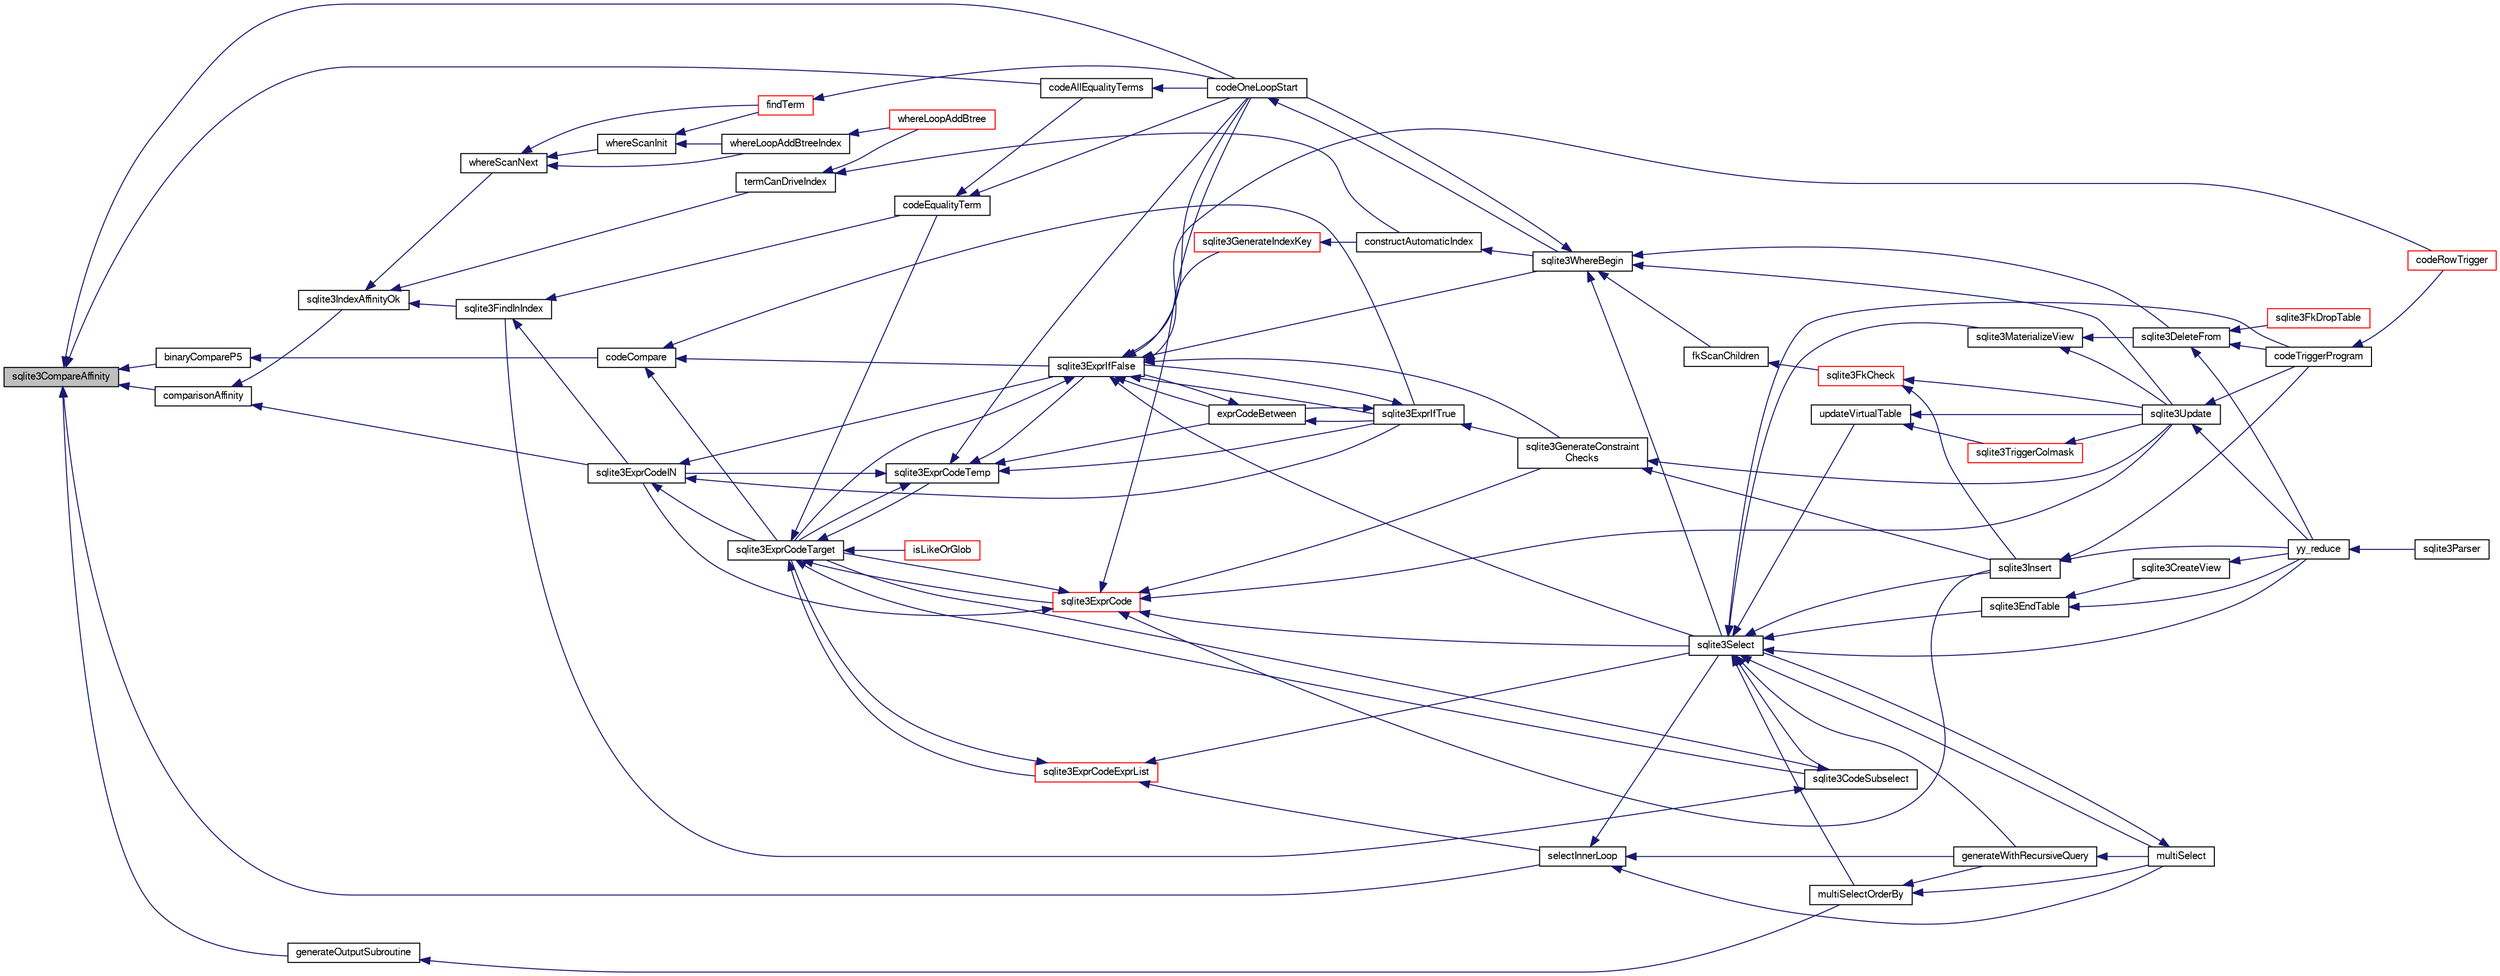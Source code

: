 digraph "sqlite3CompareAffinity"
{
  edge [fontname="FreeSans",fontsize="10",labelfontname="FreeSans",labelfontsize="10"];
  node [fontname="FreeSans",fontsize="10",shape=record];
  rankdir="LR";
  Node480839 [label="sqlite3CompareAffinity",height=0.2,width=0.4,color="black", fillcolor="grey75", style="filled", fontcolor="black"];
  Node480839 -> Node480840 [dir="back",color="midnightblue",fontsize="10",style="solid",fontname="FreeSans"];
  Node480840 [label="comparisonAffinity",height=0.2,width=0.4,color="black", fillcolor="white", style="filled",URL="$sqlite3_8c.html#a288a61b5d72d6974ed9b0bb4f57f45ac"];
  Node480840 -> Node480841 [dir="back",color="midnightblue",fontsize="10",style="solid",fontname="FreeSans"];
  Node480841 [label="sqlite3IndexAffinityOk",height=0.2,width=0.4,color="black", fillcolor="white", style="filled",URL="$sqlite3_8c.html#a9d43a9db81f31f7473f7ca11fd823900"];
  Node480841 -> Node480842 [dir="back",color="midnightblue",fontsize="10",style="solid",fontname="FreeSans"];
  Node480842 [label="sqlite3FindInIndex",height=0.2,width=0.4,color="black", fillcolor="white", style="filled",URL="$sqlite3_8c.html#af7d8c56ab0231f44bb5f87b3fafeffb2"];
  Node480842 -> Node480843 [dir="back",color="midnightblue",fontsize="10",style="solid",fontname="FreeSans"];
  Node480843 [label="sqlite3ExprCodeIN",height=0.2,width=0.4,color="black", fillcolor="white", style="filled",URL="$sqlite3_8c.html#ad9cf4f5b5ffb90c24a4a0900c8626193"];
  Node480843 -> Node480844 [dir="back",color="midnightblue",fontsize="10",style="solid",fontname="FreeSans"];
  Node480844 [label="sqlite3ExprCodeTarget",height=0.2,width=0.4,color="black", fillcolor="white", style="filled",URL="$sqlite3_8c.html#a4f308397a0a3ed299ed31aaa1ae2a293"];
  Node480844 -> Node480845 [dir="back",color="midnightblue",fontsize="10",style="solid",fontname="FreeSans"];
  Node480845 [label="sqlite3CodeSubselect",height=0.2,width=0.4,color="black", fillcolor="white", style="filled",URL="$sqlite3_8c.html#aa69b46d2204a1d1b110107a1be12ee0c"];
  Node480845 -> Node480842 [dir="back",color="midnightblue",fontsize="10",style="solid",fontname="FreeSans"];
  Node480845 -> Node480844 [dir="back",color="midnightblue",fontsize="10",style="solid",fontname="FreeSans"];
  Node480844 -> Node480846 [dir="back",color="midnightblue",fontsize="10",style="solid",fontname="FreeSans"];
  Node480846 [label="sqlite3ExprCodeTemp",height=0.2,width=0.4,color="black", fillcolor="white", style="filled",URL="$sqlite3_8c.html#a3bc5c1ccb3c5851847e2aeb4a84ae1fc"];
  Node480846 -> Node480843 [dir="back",color="midnightblue",fontsize="10",style="solid",fontname="FreeSans"];
  Node480846 -> Node480844 [dir="back",color="midnightblue",fontsize="10",style="solid",fontname="FreeSans"];
  Node480846 -> Node480847 [dir="back",color="midnightblue",fontsize="10",style="solid",fontname="FreeSans"];
  Node480847 [label="exprCodeBetween",height=0.2,width=0.4,color="black", fillcolor="white", style="filled",URL="$sqlite3_8c.html#abd053493214542bca8f406f42145d173"];
  Node480847 -> Node480848 [dir="back",color="midnightblue",fontsize="10",style="solid",fontname="FreeSans"];
  Node480848 [label="sqlite3ExprIfTrue",height=0.2,width=0.4,color="black", fillcolor="white", style="filled",URL="$sqlite3_8c.html#ad93a55237c23e1b743ab1f59df1a1444"];
  Node480848 -> Node480847 [dir="back",color="midnightblue",fontsize="10",style="solid",fontname="FreeSans"];
  Node480848 -> Node480849 [dir="back",color="midnightblue",fontsize="10",style="solid",fontname="FreeSans"];
  Node480849 [label="sqlite3ExprIfFalse",height=0.2,width=0.4,color="black", fillcolor="white", style="filled",URL="$sqlite3_8c.html#af97ecccb5d56e321e118414b08f65b71"];
  Node480849 -> Node480844 [dir="back",color="midnightblue",fontsize="10",style="solid",fontname="FreeSans"];
  Node480849 -> Node480847 [dir="back",color="midnightblue",fontsize="10",style="solid",fontname="FreeSans"];
  Node480849 -> Node480848 [dir="back",color="midnightblue",fontsize="10",style="solid",fontname="FreeSans"];
  Node480849 -> Node480850 [dir="back",color="midnightblue",fontsize="10",style="solid",fontname="FreeSans"];
  Node480850 [label="sqlite3GenerateIndexKey",height=0.2,width=0.4,color="red", fillcolor="white", style="filled",URL="$sqlite3_8c.html#ab85ac93d5c5e6760f45f07897be7f272"];
  Node480850 -> Node480878 [dir="back",color="midnightblue",fontsize="10",style="solid",fontname="FreeSans"];
  Node480878 [label="constructAutomaticIndex",height=0.2,width=0.4,color="black", fillcolor="white", style="filled",URL="$sqlite3_8c.html#aad43d38bc718f4c8e8d0dd8f33ed526f"];
  Node480878 -> Node480879 [dir="back",color="midnightblue",fontsize="10",style="solid",fontname="FreeSans"];
  Node480879 [label="sqlite3WhereBegin",height=0.2,width=0.4,color="black", fillcolor="white", style="filled",URL="$sqlite3_8c.html#acad049f5c9a96a8118cffd5e5ce89f7c"];
  Node480879 -> Node480864 [dir="back",color="midnightblue",fontsize="10",style="solid",fontname="FreeSans"];
  Node480864 [label="sqlite3DeleteFrom",height=0.2,width=0.4,color="black", fillcolor="white", style="filled",URL="$sqlite3_8c.html#ab9b4b45349188b49eabb23f94608a091"];
  Node480864 -> Node480865 [dir="back",color="midnightblue",fontsize="10",style="solid",fontname="FreeSans"];
  Node480865 [label="sqlite3FkDropTable",height=0.2,width=0.4,color="red", fillcolor="white", style="filled",URL="$sqlite3_8c.html#a1218c6fc74e89152ceaa4760e82f5ef9"];
  Node480864 -> Node480867 [dir="back",color="midnightblue",fontsize="10",style="solid",fontname="FreeSans"];
  Node480867 [label="codeTriggerProgram",height=0.2,width=0.4,color="black", fillcolor="white", style="filled",URL="$sqlite3_8c.html#a120801f59d9281d201d2ff4b2606836e"];
  Node480867 -> Node480868 [dir="back",color="midnightblue",fontsize="10",style="solid",fontname="FreeSans"];
  Node480868 [label="codeRowTrigger",height=0.2,width=0.4,color="red", fillcolor="white", style="filled",URL="$sqlite3_8c.html#a463cea5aaaf388b560b206570a0022fc"];
  Node480864 -> Node480854 [dir="back",color="midnightblue",fontsize="10",style="solid",fontname="FreeSans"];
  Node480854 [label="yy_reduce",height=0.2,width=0.4,color="black", fillcolor="white", style="filled",URL="$sqlite3_8c.html#a7c419a9b25711c666a9a2449ef377f14"];
  Node480854 -> Node480855 [dir="back",color="midnightblue",fontsize="10",style="solid",fontname="FreeSans"];
  Node480855 [label="sqlite3Parser",height=0.2,width=0.4,color="black", fillcolor="white", style="filled",URL="$sqlite3_8c.html#a0327d71a5fabe0b6a343d78a2602e72a"];
  Node480879 -> Node480880 [dir="back",color="midnightblue",fontsize="10",style="solid",fontname="FreeSans"];
  Node480880 [label="fkScanChildren",height=0.2,width=0.4,color="black", fillcolor="white", style="filled",URL="$sqlite3_8c.html#a67c9dcb484336b3155e7a82a037d4691"];
  Node480880 -> Node480881 [dir="back",color="midnightblue",fontsize="10",style="solid",fontname="FreeSans"];
  Node480881 [label="sqlite3FkCheck",height=0.2,width=0.4,color="red", fillcolor="white", style="filled",URL="$sqlite3_8c.html#aa38fb76c7d6f48f19772877a41703b92"];
  Node480881 -> Node480874 [dir="back",color="midnightblue",fontsize="10",style="solid",fontname="FreeSans"];
  Node480874 [label="sqlite3Insert",height=0.2,width=0.4,color="black", fillcolor="white", style="filled",URL="$sqlite3_8c.html#a5b17c9c2000bae6bdff8e6be48d7dc2b"];
  Node480874 -> Node480867 [dir="back",color="midnightblue",fontsize="10",style="solid",fontname="FreeSans"];
  Node480874 -> Node480854 [dir="back",color="midnightblue",fontsize="10",style="solid",fontname="FreeSans"];
  Node480881 -> Node480872 [dir="back",color="midnightblue",fontsize="10",style="solid",fontname="FreeSans"];
  Node480872 [label="sqlite3Update",height=0.2,width=0.4,color="black", fillcolor="white", style="filled",URL="$sqlite3_8c.html#ac5aa67c46e8cc8174566fabe6809fafa"];
  Node480872 -> Node480867 [dir="back",color="midnightblue",fontsize="10",style="solid",fontname="FreeSans"];
  Node480872 -> Node480854 [dir="back",color="midnightblue",fontsize="10",style="solid",fontname="FreeSans"];
  Node480879 -> Node480882 [dir="back",color="midnightblue",fontsize="10",style="solid",fontname="FreeSans"];
  Node480882 [label="sqlite3Select",height=0.2,width=0.4,color="black", fillcolor="white", style="filled",URL="$sqlite3_8c.html#a2465ee8c956209ba4b272477b7c21a45"];
  Node480882 -> Node480845 [dir="back",color="midnightblue",fontsize="10",style="solid",fontname="FreeSans"];
  Node480882 -> Node480857 [dir="back",color="midnightblue",fontsize="10",style="solid",fontname="FreeSans"];
  Node480857 [label="sqlite3EndTable",height=0.2,width=0.4,color="black", fillcolor="white", style="filled",URL="$sqlite3_8c.html#a7b5f2c66c0f0b6f819d970ca389768b0"];
  Node480857 -> Node480858 [dir="back",color="midnightblue",fontsize="10",style="solid",fontname="FreeSans"];
  Node480858 [label="sqlite3CreateView",height=0.2,width=0.4,color="black", fillcolor="white", style="filled",URL="$sqlite3_8c.html#a9d85cb00ff71dee5cd9a019503a6982e"];
  Node480858 -> Node480854 [dir="back",color="midnightblue",fontsize="10",style="solid",fontname="FreeSans"];
  Node480857 -> Node480854 [dir="back",color="midnightblue",fontsize="10",style="solid",fontname="FreeSans"];
  Node480882 -> Node480883 [dir="back",color="midnightblue",fontsize="10",style="solid",fontname="FreeSans"];
  Node480883 [label="sqlite3MaterializeView",height=0.2,width=0.4,color="black", fillcolor="white", style="filled",URL="$sqlite3_8c.html#a4557984b0b75f998fb0c3f231c9b1def"];
  Node480883 -> Node480864 [dir="back",color="midnightblue",fontsize="10",style="solid",fontname="FreeSans"];
  Node480883 -> Node480872 [dir="back",color="midnightblue",fontsize="10",style="solid",fontname="FreeSans"];
  Node480882 -> Node480874 [dir="back",color="midnightblue",fontsize="10",style="solid",fontname="FreeSans"];
  Node480882 -> Node480884 [dir="back",color="midnightblue",fontsize="10",style="solid",fontname="FreeSans"];
  Node480884 [label="generateWithRecursiveQuery",height=0.2,width=0.4,color="black", fillcolor="white", style="filled",URL="$sqlite3_8c.html#ade2c3663fa9c3b9676507984b9483942"];
  Node480884 -> Node480885 [dir="back",color="midnightblue",fontsize="10",style="solid",fontname="FreeSans"];
  Node480885 [label="multiSelect",height=0.2,width=0.4,color="black", fillcolor="white", style="filled",URL="$sqlite3_8c.html#a6456c61f3d9b2389738753cedfa24fa7"];
  Node480885 -> Node480882 [dir="back",color="midnightblue",fontsize="10",style="solid",fontname="FreeSans"];
  Node480882 -> Node480885 [dir="back",color="midnightblue",fontsize="10",style="solid",fontname="FreeSans"];
  Node480882 -> Node480886 [dir="back",color="midnightblue",fontsize="10",style="solid",fontname="FreeSans"];
  Node480886 [label="multiSelectOrderBy",height=0.2,width=0.4,color="black", fillcolor="white", style="filled",URL="$sqlite3_8c.html#afcdb8488c6f4dfdadaf9f04bca35b808"];
  Node480886 -> Node480884 [dir="back",color="midnightblue",fontsize="10",style="solid",fontname="FreeSans"];
  Node480886 -> Node480885 [dir="back",color="midnightblue",fontsize="10",style="solid",fontname="FreeSans"];
  Node480882 -> Node480867 [dir="back",color="midnightblue",fontsize="10",style="solid",fontname="FreeSans"];
  Node480882 -> Node480887 [dir="back",color="midnightblue",fontsize="10",style="solid",fontname="FreeSans"];
  Node480887 [label="updateVirtualTable",height=0.2,width=0.4,color="black", fillcolor="white", style="filled",URL="$sqlite3_8c.html#a740220531db9293c39a2cdd7da3f74e1"];
  Node480887 -> Node480875 [dir="back",color="midnightblue",fontsize="10",style="solid",fontname="FreeSans"];
  Node480875 [label="sqlite3TriggerColmask",height=0.2,width=0.4,color="red", fillcolor="white", style="filled",URL="$sqlite3_8c.html#acace8e99e37ae5e84ea03c65e820c540"];
  Node480875 -> Node480872 [dir="back",color="midnightblue",fontsize="10",style="solid",fontname="FreeSans"];
  Node480887 -> Node480872 [dir="back",color="midnightblue",fontsize="10",style="solid",fontname="FreeSans"];
  Node480882 -> Node480854 [dir="back",color="midnightblue",fontsize="10",style="solid",fontname="FreeSans"];
  Node480879 -> Node480872 [dir="back",color="midnightblue",fontsize="10",style="solid",fontname="FreeSans"];
  Node480879 -> Node480888 [dir="back",color="midnightblue",fontsize="10",style="solid",fontname="FreeSans"];
  Node480888 [label="codeOneLoopStart",height=0.2,width=0.4,color="black", fillcolor="white", style="filled",URL="$sqlite3_8c.html#aa868875120b151c169cc79139ed6e008"];
  Node480888 -> Node480879 [dir="back",color="midnightblue",fontsize="10",style="solid",fontname="FreeSans"];
  Node480849 -> Node480876 [dir="back",color="midnightblue",fontsize="10",style="solid",fontname="FreeSans"];
  Node480876 [label="sqlite3GenerateConstraint\lChecks",height=0.2,width=0.4,color="black", fillcolor="white", style="filled",URL="$sqlite3_8c.html#aef639c1e6a0c0a67ca6e7690ad931bd2"];
  Node480876 -> Node480874 [dir="back",color="midnightblue",fontsize="10",style="solid",fontname="FreeSans"];
  Node480876 -> Node480872 [dir="back",color="midnightblue",fontsize="10",style="solid",fontname="FreeSans"];
  Node480849 -> Node480882 [dir="back",color="midnightblue",fontsize="10",style="solid",fontname="FreeSans"];
  Node480849 -> Node480868 [dir="back",color="midnightblue",fontsize="10",style="solid",fontname="FreeSans"];
  Node480849 -> Node480888 [dir="back",color="midnightblue",fontsize="10",style="solid",fontname="FreeSans"];
  Node480849 -> Node480879 [dir="back",color="midnightblue",fontsize="10",style="solid",fontname="FreeSans"];
  Node480848 -> Node480876 [dir="back",color="midnightblue",fontsize="10",style="solid",fontname="FreeSans"];
  Node480847 -> Node480849 [dir="back",color="midnightblue",fontsize="10",style="solid",fontname="FreeSans"];
  Node480846 -> Node480848 [dir="back",color="midnightblue",fontsize="10",style="solid",fontname="FreeSans"];
  Node480846 -> Node480849 [dir="back",color="midnightblue",fontsize="10",style="solid",fontname="FreeSans"];
  Node480846 -> Node480888 [dir="back",color="midnightblue",fontsize="10",style="solid",fontname="FreeSans"];
  Node480844 -> Node480889 [dir="back",color="midnightblue",fontsize="10",style="solid",fontname="FreeSans"];
  Node480889 [label="sqlite3ExprCode",height=0.2,width=0.4,color="red", fillcolor="white", style="filled",URL="$sqlite3_8c.html#a75f270fb0b111b86924cca4ea507b417"];
  Node480889 -> Node480843 [dir="back",color="midnightblue",fontsize="10",style="solid",fontname="FreeSans"];
  Node480889 -> Node480844 [dir="back",color="midnightblue",fontsize="10",style="solid",fontname="FreeSans"];
  Node480889 -> Node480874 [dir="back",color="midnightblue",fontsize="10",style="solid",fontname="FreeSans"];
  Node480889 -> Node480876 [dir="back",color="midnightblue",fontsize="10",style="solid",fontname="FreeSans"];
  Node480889 -> Node480882 [dir="back",color="midnightblue",fontsize="10",style="solid",fontname="FreeSans"];
  Node480889 -> Node480872 [dir="back",color="midnightblue",fontsize="10",style="solid",fontname="FreeSans"];
  Node480889 -> Node480888 [dir="back",color="midnightblue",fontsize="10",style="solid",fontname="FreeSans"];
  Node480844 -> Node480898 [dir="back",color="midnightblue",fontsize="10",style="solid",fontname="FreeSans"];
  Node480898 [label="sqlite3ExprCodeExprList",height=0.2,width=0.4,color="red", fillcolor="white", style="filled",URL="$sqlite3_8c.html#a05b2b3dc3de7565de24eb3a2ff4e9566"];
  Node480898 -> Node480844 [dir="back",color="midnightblue",fontsize="10",style="solid",fontname="FreeSans"];
  Node480898 -> Node480900 [dir="back",color="midnightblue",fontsize="10",style="solid",fontname="FreeSans"];
  Node480900 [label="selectInnerLoop",height=0.2,width=0.4,color="black", fillcolor="white", style="filled",URL="$sqlite3_8c.html#ababe0933661ebe67eb0e6074bb1fd411"];
  Node480900 -> Node480884 [dir="back",color="midnightblue",fontsize="10",style="solid",fontname="FreeSans"];
  Node480900 -> Node480885 [dir="back",color="midnightblue",fontsize="10",style="solid",fontname="FreeSans"];
  Node480900 -> Node480882 [dir="back",color="midnightblue",fontsize="10",style="solid",fontname="FreeSans"];
  Node480898 -> Node480882 [dir="back",color="midnightblue",fontsize="10",style="solid",fontname="FreeSans"];
  Node480844 -> Node480901 [dir="back",color="midnightblue",fontsize="10",style="solid",fontname="FreeSans"];
  Node480901 [label="isLikeOrGlob",height=0.2,width=0.4,color="red", fillcolor="white", style="filled",URL="$sqlite3_8c.html#a6c38e495198bf8976f68d1a6ebd74a50"];
  Node480844 -> Node480910 [dir="back",color="midnightblue",fontsize="10",style="solid",fontname="FreeSans"];
  Node480910 [label="codeEqualityTerm",height=0.2,width=0.4,color="black", fillcolor="white", style="filled",URL="$sqlite3_8c.html#ad88a57073f031452c9843e97f15acc47"];
  Node480910 -> Node480911 [dir="back",color="midnightblue",fontsize="10",style="solid",fontname="FreeSans"];
  Node480911 [label="codeAllEqualityTerms",height=0.2,width=0.4,color="black", fillcolor="white", style="filled",URL="$sqlite3_8c.html#a3095598b812500a4efe41bf17cd49381"];
  Node480911 -> Node480888 [dir="back",color="midnightblue",fontsize="10",style="solid",fontname="FreeSans"];
  Node480910 -> Node480888 [dir="back",color="midnightblue",fontsize="10",style="solid",fontname="FreeSans"];
  Node480843 -> Node480848 [dir="back",color="midnightblue",fontsize="10",style="solid",fontname="FreeSans"];
  Node480843 -> Node480849 [dir="back",color="midnightblue",fontsize="10",style="solid",fontname="FreeSans"];
  Node480842 -> Node480910 [dir="back",color="midnightblue",fontsize="10",style="solid",fontname="FreeSans"];
  Node480841 -> Node480912 [dir="back",color="midnightblue",fontsize="10",style="solid",fontname="FreeSans"];
  Node480912 [label="whereScanNext",height=0.2,width=0.4,color="black", fillcolor="white", style="filled",URL="$sqlite3_8c.html#a9e9c2943f8e78b0d225912d165bdaee2"];
  Node480912 -> Node480913 [dir="back",color="midnightblue",fontsize="10",style="solid",fontname="FreeSans"];
  Node480913 [label="whereScanInit",height=0.2,width=0.4,color="black", fillcolor="white", style="filled",URL="$sqlite3_8c.html#ab7a6bce9b1760a3db93cca329216e5c9"];
  Node480913 -> Node480903 [dir="back",color="midnightblue",fontsize="10",style="solid",fontname="FreeSans"];
  Node480903 [label="findTerm",height=0.2,width=0.4,color="red", fillcolor="white", style="filled",URL="$sqlite3_8c.html#af26eb1eed85001fcf29fa189b631ac4b"];
  Node480903 -> Node480888 [dir="back",color="midnightblue",fontsize="10",style="solid",fontname="FreeSans"];
  Node480913 -> Node480914 [dir="back",color="midnightblue",fontsize="10",style="solid",fontname="FreeSans"];
  Node480914 [label="whereLoopAddBtreeIndex",height=0.2,width=0.4,color="black", fillcolor="white", style="filled",URL="$sqlite3_8c.html#abde05643b060182010b7eb8098125a05"];
  Node480914 -> Node480915 [dir="back",color="midnightblue",fontsize="10",style="solid",fontname="FreeSans"];
  Node480915 [label="whereLoopAddBtree",height=0.2,width=0.4,color="red", fillcolor="white", style="filled",URL="$sqlite3_8c.html#aefe415538d2f9e200227977d2edaab3b"];
  Node480912 -> Node480903 [dir="back",color="midnightblue",fontsize="10",style="solid",fontname="FreeSans"];
  Node480912 -> Node480914 [dir="back",color="midnightblue",fontsize="10",style="solid",fontname="FreeSans"];
  Node480841 -> Node480918 [dir="back",color="midnightblue",fontsize="10",style="solid",fontname="FreeSans"];
  Node480918 [label="termCanDriveIndex",height=0.2,width=0.4,color="black", fillcolor="white", style="filled",URL="$sqlite3_8c.html#a79946a4dbe21d8d71465f16e89d7dd1c"];
  Node480918 -> Node480878 [dir="back",color="midnightblue",fontsize="10",style="solid",fontname="FreeSans"];
  Node480918 -> Node480915 [dir="back",color="midnightblue",fontsize="10",style="solid",fontname="FreeSans"];
  Node480840 -> Node480843 [dir="back",color="midnightblue",fontsize="10",style="solid",fontname="FreeSans"];
  Node480839 -> Node480919 [dir="back",color="midnightblue",fontsize="10",style="solid",fontname="FreeSans"];
  Node480919 [label="binaryCompareP5",height=0.2,width=0.4,color="black", fillcolor="white", style="filled",URL="$sqlite3_8c.html#a5f42574a5d9dbf7676234b08f17dcb23"];
  Node480919 -> Node480920 [dir="back",color="midnightblue",fontsize="10",style="solid",fontname="FreeSans"];
  Node480920 [label="codeCompare",height=0.2,width=0.4,color="black", fillcolor="white", style="filled",URL="$sqlite3_8c.html#a8cca26a71db22ffabf292736aefd31a9"];
  Node480920 -> Node480844 [dir="back",color="midnightblue",fontsize="10",style="solid",fontname="FreeSans"];
  Node480920 -> Node480848 [dir="back",color="midnightblue",fontsize="10",style="solid",fontname="FreeSans"];
  Node480920 -> Node480849 [dir="back",color="midnightblue",fontsize="10",style="solid",fontname="FreeSans"];
  Node480839 -> Node480900 [dir="back",color="midnightblue",fontsize="10",style="solid",fontname="FreeSans"];
  Node480839 -> Node480921 [dir="back",color="midnightblue",fontsize="10",style="solid",fontname="FreeSans"];
  Node480921 [label="generateOutputSubroutine",height=0.2,width=0.4,color="black", fillcolor="white", style="filled",URL="$sqlite3_8c.html#a726cb50d2916b29ad5dc1e51f635af25"];
  Node480921 -> Node480886 [dir="back",color="midnightblue",fontsize="10",style="solid",fontname="FreeSans"];
  Node480839 -> Node480911 [dir="back",color="midnightblue",fontsize="10",style="solid",fontname="FreeSans"];
  Node480839 -> Node480888 [dir="back",color="midnightblue",fontsize="10",style="solid",fontname="FreeSans"];
}
